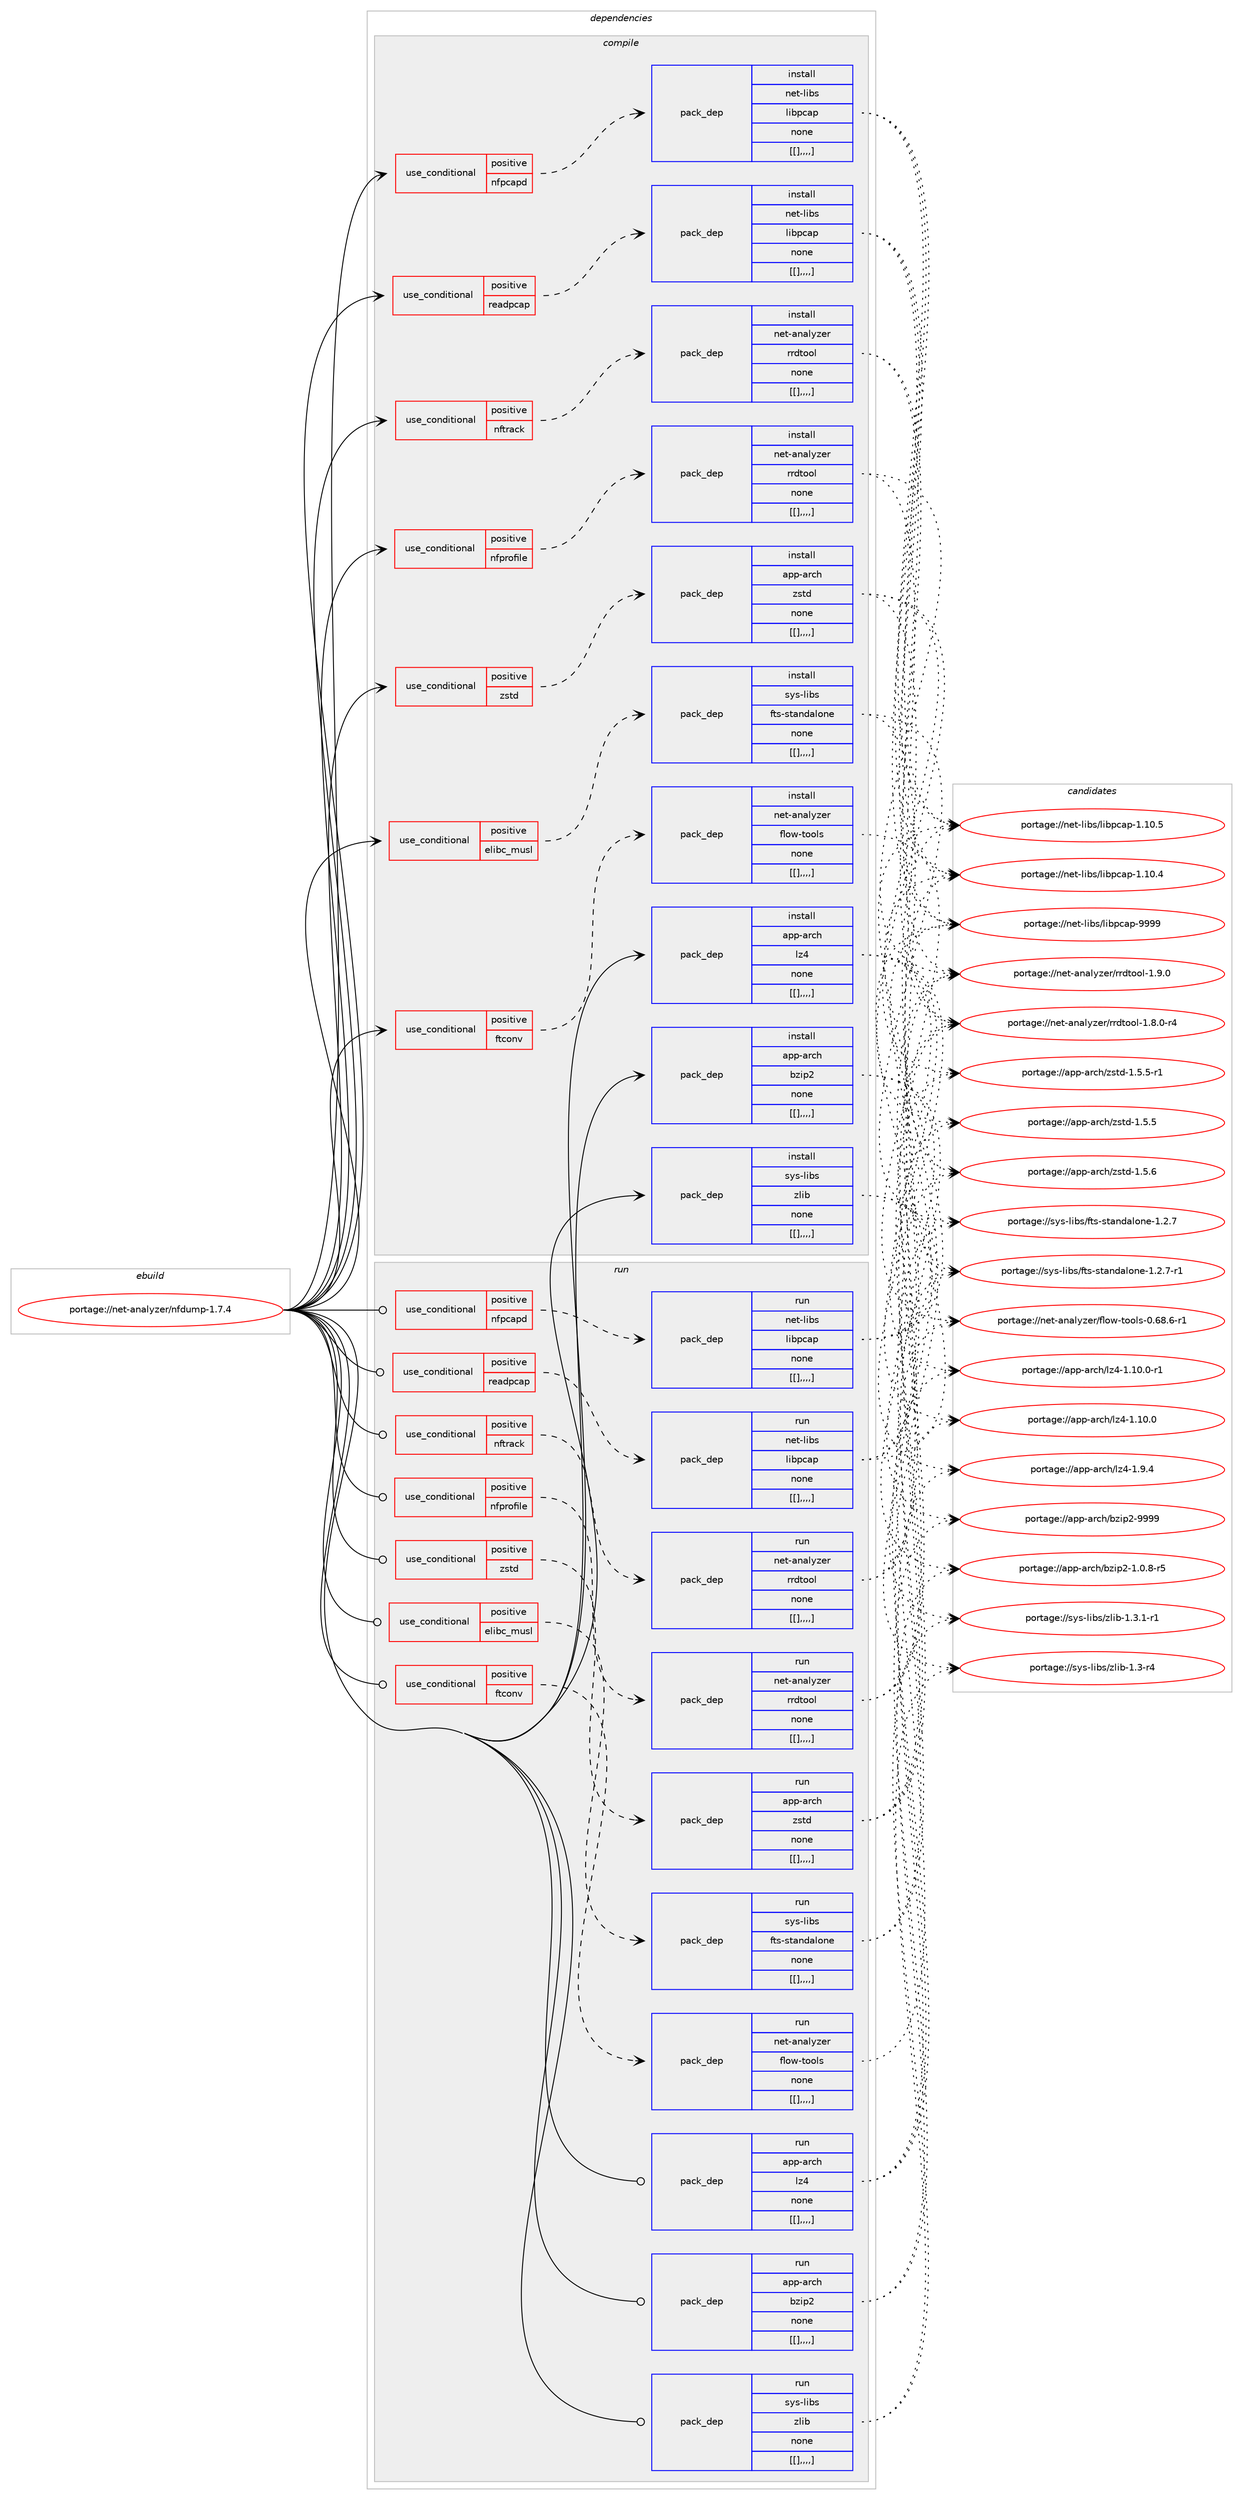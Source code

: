 digraph prolog {

# *************
# Graph options
# *************

newrank=true;
concentrate=true;
compound=true;
graph [rankdir=LR,fontname=Helvetica,fontsize=10,ranksep=1.5];#, ranksep=2.5, nodesep=0.2];
edge  [arrowhead=vee];
node  [fontname=Helvetica,fontsize=10];

# **********
# The ebuild
# **********

subgraph cluster_leftcol {
color=gray;
label=<<i>ebuild</i>>;
id [label="portage://net-analyzer/nfdump-1.7.4", color=red, width=4, href="../net-analyzer/nfdump-1.7.4.svg"];
}

# ****************
# The dependencies
# ****************

subgraph cluster_midcol {
color=gray;
label=<<i>dependencies</i>>;
subgraph cluster_compile {
fillcolor="#eeeeee";
style=filled;
label=<<i>compile</i>>;
subgraph cond92380 {
dependency358636 [label=<<TABLE BORDER="0" CELLBORDER="1" CELLSPACING="0" CELLPADDING="4"><TR><TD ROWSPAN="3" CELLPADDING="10">use_conditional</TD></TR><TR><TD>positive</TD></TR><TR><TD>elibc_musl</TD></TR></TABLE>>, shape=none, color=red];
subgraph pack263518 {
dependency358637 [label=<<TABLE BORDER="0" CELLBORDER="1" CELLSPACING="0" CELLPADDING="4" WIDTH="220"><TR><TD ROWSPAN="6" CELLPADDING="30">pack_dep</TD></TR><TR><TD WIDTH="110">install</TD></TR><TR><TD>sys-libs</TD></TR><TR><TD>fts-standalone</TD></TR><TR><TD>none</TD></TR><TR><TD>[[],,,,]</TD></TR></TABLE>>, shape=none, color=blue];
}
dependency358636:e -> dependency358637:w [weight=20,style="dashed",arrowhead="vee"];
}
id:e -> dependency358636:w [weight=20,style="solid",arrowhead="vee"];
subgraph cond92381 {
dependency358638 [label=<<TABLE BORDER="0" CELLBORDER="1" CELLSPACING="0" CELLPADDING="4"><TR><TD ROWSPAN="3" CELLPADDING="10">use_conditional</TD></TR><TR><TD>positive</TD></TR><TR><TD>ftconv</TD></TR></TABLE>>, shape=none, color=red];
subgraph pack263519 {
dependency358639 [label=<<TABLE BORDER="0" CELLBORDER="1" CELLSPACING="0" CELLPADDING="4" WIDTH="220"><TR><TD ROWSPAN="6" CELLPADDING="30">pack_dep</TD></TR><TR><TD WIDTH="110">install</TD></TR><TR><TD>net-analyzer</TD></TR><TR><TD>flow-tools</TD></TR><TR><TD>none</TD></TR><TR><TD>[[],,,,]</TD></TR></TABLE>>, shape=none, color=blue];
}
dependency358638:e -> dependency358639:w [weight=20,style="dashed",arrowhead="vee"];
}
id:e -> dependency358638:w [weight=20,style="solid",arrowhead="vee"];
subgraph cond92382 {
dependency358640 [label=<<TABLE BORDER="0" CELLBORDER="1" CELLSPACING="0" CELLPADDING="4"><TR><TD ROWSPAN="3" CELLPADDING="10">use_conditional</TD></TR><TR><TD>positive</TD></TR><TR><TD>nfpcapd</TD></TR></TABLE>>, shape=none, color=red];
subgraph pack263520 {
dependency358641 [label=<<TABLE BORDER="0" CELLBORDER="1" CELLSPACING="0" CELLPADDING="4" WIDTH="220"><TR><TD ROWSPAN="6" CELLPADDING="30">pack_dep</TD></TR><TR><TD WIDTH="110">install</TD></TR><TR><TD>net-libs</TD></TR><TR><TD>libpcap</TD></TR><TR><TD>none</TD></TR><TR><TD>[[],,,,]</TD></TR></TABLE>>, shape=none, color=blue];
}
dependency358640:e -> dependency358641:w [weight=20,style="dashed",arrowhead="vee"];
}
id:e -> dependency358640:w [weight=20,style="solid",arrowhead="vee"];
subgraph cond92383 {
dependency358642 [label=<<TABLE BORDER="0" CELLBORDER="1" CELLSPACING="0" CELLPADDING="4"><TR><TD ROWSPAN="3" CELLPADDING="10">use_conditional</TD></TR><TR><TD>positive</TD></TR><TR><TD>nfprofile</TD></TR></TABLE>>, shape=none, color=red];
subgraph pack263521 {
dependency358643 [label=<<TABLE BORDER="0" CELLBORDER="1" CELLSPACING="0" CELLPADDING="4" WIDTH="220"><TR><TD ROWSPAN="6" CELLPADDING="30">pack_dep</TD></TR><TR><TD WIDTH="110">install</TD></TR><TR><TD>net-analyzer</TD></TR><TR><TD>rrdtool</TD></TR><TR><TD>none</TD></TR><TR><TD>[[],,,,]</TD></TR></TABLE>>, shape=none, color=blue];
}
dependency358642:e -> dependency358643:w [weight=20,style="dashed",arrowhead="vee"];
}
id:e -> dependency358642:w [weight=20,style="solid",arrowhead="vee"];
subgraph cond92384 {
dependency358644 [label=<<TABLE BORDER="0" CELLBORDER="1" CELLSPACING="0" CELLPADDING="4"><TR><TD ROWSPAN="3" CELLPADDING="10">use_conditional</TD></TR><TR><TD>positive</TD></TR><TR><TD>nftrack</TD></TR></TABLE>>, shape=none, color=red];
subgraph pack263522 {
dependency358645 [label=<<TABLE BORDER="0" CELLBORDER="1" CELLSPACING="0" CELLPADDING="4" WIDTH="220"><TR><TD ROWSPAN="6" CELLPADDING="30">pack_dep</TD></TR><TR><TD WIDTH="110">install</TD></TR><TR><TD>net-analyzer</TD></TR><TR><TD>rrdtool</TD></TR><TR><TD>none</TD></TR><TR><TD>[[],,,,]</TD></TR></TABLE>>, shape=none, color=blue];
}
dependency358644:e -> dependency358645:w [weight=20,style="dashed",arrowhead="vee"];
}
id:e -> dependency358644:w [weight=20,style="solid",arrowhead="vee"];
subgraph cond92385 {
dependency358646 [label=<<TABLE BORDER="0" CELLBORDER="1" CELLSPACING="0" CELLPADDING="4"><TR><TD ROWSPAN="3" CELLPADDING="10">use_conditional</TD></TR><TR><TD>positive</TD></TR><TR><TD>readpcap</TD></TR></TABLE>>, shape=none, color=red];
subgraph pack263523 {
dependency358647 [label=<<TABLE BORDER="0" CELLBORDER="1" CELLSPACING="0" CELLPADDING="4" WIDTH="220"><TR><TD ROWSPAN="6" CELLPADDING="30">pack_dep</TD></TR><TR><TD WIDTH="110">install</TD></TR><TR><TD>net-libs</TD></TR><TR><TD>libpcap</TD></TR><TR><TD>none</TD></TR><TR><TD>[[],,,,]</TD></TR></TABLE>>, shape=none, color=blue];
}
dependency358646:e -> dependency358647:w [weight=20,style="dashed",arrowhead="vee"];
}
id:e -> dependency358646:w [weight=20,style="solid",arrowhead="vee"];
subgraph cond92386 {
dependency358648 [label=<<TABLE BORDER="0" CELLBORDER="1" CELLSPACING="0" CELLPADDING="4"><TR><TD ROWSPAN="3" CELLPADDING="10">use_conditional</TD></TR><TR><TD>positive</TD></TR><TR><TD>zstd</TD></TR></TABLE>>, shape=none, color=red];
subgraph pack263524 {
dependency358649 [label=<<TABLE BORDER="0" CELLBORDER="1" CELLSPACING="0" CELLPADDING="4" WIDTH="220"><TR><TD ROWSPAN="6" CELLPADDING="30">pack_dep</TD></TR><TR><TD WIDTH="110">install</TD></TR><TR><TD>app-arch</TD></TR><TR><TD>zstd</TD></TR><TR><TD>none</TD></TR><TR><TD>[[],,,,]</TD></TR></TABLE>>, shape=none, color=blue];
}
dependency358648:e -> dependency358649:w [weight=20,style="dashed",arrowhead="vee"];
}
id:e -> dependency358648:w [weight=20,style="solid",arrowhead="vee"];
subgraph pack263525 {
dependency358650 [label=<<TABLE BORDER="0" CELLBORDER="1" CELLSPACING="0" CELLPADDING="4" WIDTH="220"><TR><TD ROWSPAN="6" CELLPADDING="30">pack_dep</TD></TR><TR><TD WIDTH="110">install</TD></TR><TR><TD>app-arch</TD></TR><TR><TD>bzip2</TD></TR><TR><TD>none</TD></TR><TR><TD>[[],,,,]</TD></TR></TABLE>>, shape=none, color=blue];
}
id:e -> dependency358650:w [weight=20,style="solid",arrowhead="vee"];
subgraph pack263526 {
dependency358651 [label=<<TABLE BORDER="0" CELLBORDER="1" CELLSPACING="0" CELLPADDING="4" WIDTH="220"><TR><TD ROWSPAN="6" CELLPADDING="30">pack_dep</TD></TR><TR><TD WIDTH="110">install</TD></TR><TR><TD>app-arch</TD></TR><TR><TD>lz4</TD></TR><TR><TD>none</TD></TR><TR><TD>[[],,,,]</TD></TR></TABLE>>, shape=none, color=blue];
}
id:e -> dependency358651:w [weight=20,style="solid",arrowhead="vee"];
subgraph pack263527 {
dependency358652 [label=<<TABLE BORDER="0" CELLBORDER="1" CELLSPACING="0" CELLPADDING="4" WIDTH="220"><TR><TD ROWSPAN="6" CELLPADDING="30">pack_dep</TD></TR><TR><TD WIDTH="110">install</TD></TR><TR><TD>sys-libs</TD></TR><TR><TD>zlib</TD></TR><TR><TD>none</TD></TR><TR><TD>[[],,,,]</TD></TR></TABLE>>, shape=none, color=blue];
}
id:e -> dependency358652:w [weight=20,style="solid",arrowhead="vee"];
}
subgraph cluster_compileandrun {
fillcolor="#eeeeee";
style=filled;
label=<<i>compile and run</i>>;
}
subgraph cluster_run {
fillcolor="#eeeeee";
style=filled;
label=<<i>run</i>>;
subgraph cond92387 {
dependency358653 [label=<<TABLE BORDER="0" CELLBORDER="1" CELLSPACING="0" CELLPADDING="4"><TR><TD ROWSPAN="3" CELLPADDING="10">use_conditional</TD></TR><TR><TD>positive</TD></TR><TR><TD>elibc_musl</TD></TR></TABLE>>, shape=none, color=red];
subgraph pack263528 {
dependency358654 [label=<<TABLE BORDER="0" CELLBORDER="1" CELLSPACING="0" CELLPADDING="4" WIDTH="220"><TR><TD ROWSPAN="6" CELLPADDING="30">pack_dep</TD></TR><TR><TD WIDTH="110">run</TD></TR><TR><TD>sys-libs</TD></TR><TR><TD>fts-standalone</TD></TR><TR><TD>none</TD></TR><TR><TD>[[],,,,]</TD></TR></TABLE>>, shape=none, color=blue];
}
dependency358653:e -> dependency358654:w [weight=20,style="dashed",arrowhead="vee"];
}
id:e -> dependency358653:w [weight=20,style="solid",arrowhead="odot"];
subgraph cond92388 {
dependency358655 [label=<<TABLE BORDER="0" CELLBORDER="1" CELLSPACING="0" CELLPADDING="4"><TR><TD ROWSPAN="3" CELLPADDING="10">use_conditional</TD></TR><TR><TD>positive</TD></TR><TR><TD>ftconv</TD></TR></TABLE>>, shape=none, color=red];
subgraph pack263529 {
dependency358656 [label=<<TABLE BORDER="0" CELLBORDER="1" CELLSPACING="0" CELLPADDING="4" WIDTH="220"><TR><TD ROWSPAN="6" CELLPADDING="30">pack_dep</TD></TR><TR><TD WIDTH="110">run</TD></TR><TR><TD>net-analyzer</TD></TR><TR><TD>flow-tools</TD></TR><TR><TD>none</TD></TR><TR><TD>[[],,,,]</TD></TR></TABLE>>, shape=none, color=blue];
}
dependency358655:e -> dependency358656:w [weight=20,style="dashed",arrowhead="vee"];
}
id:e -> dependency358655:w [weight=20,style="solid",arrowhead="odot"];
subgraph cond92389 {
dependency358657 [label=<<TABLE BORDER="0" CELLBORDER="1" CELLSPACING="0" CELLPADDING="4"><TR><TD ROWSPAN="3" CELLPADDING="10">use_conditional</TD></TR><TR><TD>positive</TD></TR><TR><TD>nfpcapd</TD></TR></TABLE>>, shape=none, color=red];
subgraph pack263530 {
dependency358658 [label=<<TABLE BORDER="0" CELLBORDER="1" CELLSPACING="0" CELLPADDING="4" WIDTH="220"><TR><TD ROWSPAN="6" CELLPADDING="30">pack_dep</TD></TR><TR><TD WIDTH="110">run</TD></TR><TR><TD>net-libs</TD></TR><TR><TD>libpcap</TD></TR><TR><TD>none</TD></TR><TR><TD>[[],,,,]</TD></TR></TABLE>>, shape=none, color=blue];
}
dependency358657:e -> dependency358658:w [weight=20,style="dashed",arrowhead="vee"];
}
id:e -> dependency358657:w [weight=20,style="solid",arrowhead="odot"];
subgraph cond92390 {
dependency358659 [label=<<TABLE BORDER="0" CELLBORDER="1" CELLSPACING="0" CELLPADDING="4"><TR><TD ROWSPAN="3" CELLPADDING="10">use_conditional</TD></TR><TR><TD>positive</TD></TR><TR><TD>nfprofile</TD></TR></TABLE>>, shape=none, color=red];
subgraph pack263531 {
dependency358660 [label=<<TABLE BORDER="0" CELLBORDER="1" CELLSPACING="0" CELLPADDING="4" WIDTH="220"><TR><TD ROWSPAN="6" CELLPADDING="30">pack_dep</TD></TR><TR><TD WIDTH="110">run</TD></TR><TR><TD>net-analyzer</TD></TR><TR><TD>rrdtool</TD></TR><TR><TD>none</TD></TR><TR><TD>[[],,,,]</TD></TR></TABLE>>, shape=none, color=blue];
}
dependency358659:e -> dependency358660:w [weight=20,style="dashed",arrowhead="vee"];
}
id:e -> dependency358659:w [weight=20,style="solid",arrowhead="odot"];
subgraph cond92391 {
dependency358661 [label=<<TABLE BORDER="0" CELLBORDER="1" CELLSPACING="0" CELLPADDING="4"><TR><TD ROWSPAN="3" CELLPADDING="10">use_conditional</TD></TR><TR><TD>positive</TD></TR><TR><TD>nftrack</TD></TR></TABLE>>, shape=none, color=red];
subgraph pack263532 {
dependency358662 [label=<<TABLE BORDER="0" CELLBORDER="1" CELLSPACING="0" CELLPADDING="4" WIDTH="220"><TR><TD ROWSPAN="6" CELLPADDING="30">pack_dep</TD></TR><TR><TD WIDTH="110">run</TD></TR><TR><TD>net-analyzer</TD></TR><TR><TD>rrdtool</TD></TR><TR><TD>none</TD></TR><TR><TD>[[],,,,]</TD></TR></TABLE>>, shape=none, color=blue];
}
dependency358661:e -> dependency358662:w [weight=20,style="dashed",arrowhead="vee"];
}
id:e -> dependency358661:w [weight=20,style="solid",arrowhead="odot"];
subgraph cond92392 {
dependency358663 [label=<<TABLE BORDER="0" CELLBORDER="1" CELLSPACING="0" CELLPADDING="4"><TR><TD ROWSPAN="3" CELLPADDING="10">use_conditional</TD></TR><TR><TD>positive</TD></TR><TR><TD>readpcap</TD></TR></TABLE>>, shape=none, color=red];
subgraph pack263533 {
dependency358664 [label=<<TABLE BORDER="0" CELLBORDER="1" CELLSPACING="0" CELLPADDING="4" WIDTH="220"><TR><TD ROWSPAN="6" CELLPADDING="30">pack_dep</TD></TR><TR><TD WIDTH="110">run</TD></TR><TR><TD>net-libs</TD></TR><TR><TD>libpcap</TD></TR><TR><TD>none</TD></TR><TR><TD>[[],,,,]</TD></TR></TABLE>>, shape=none, color=blue];
}
dependency358663:e -> dependency358664:w [weight=20,style="dashed",arrowhead="vee"];
}
id:e -> dependency358663:w [weight=20,style="solid",arrowhead="odot"];
subgraph cond92393 {
dependency358665 [label=<<TABLE BORDER="0" CELLBORDER="1" CELLSPACING="0" CELLPADDING="4"><TR><TD ROWSPAN="3" CELLPADDING="10">use_conditional</TD></TR><TR><TD>positive</TD></TR><TR><TD>zstd</TD></TR></TABLE>>, shape=none, color=red];
subgraph pack263534 {
dependency358666 [label=<<TABLE BORDER="0" CELLBORDER="1" CELLSPACING="0" CELLPADDING="4" WIDTH="220"><TR><TD ROWSPAN="6" CELLPADDING="30">pack_dep</TD></TR><TR><TD WIDTH="110">run</TD></TR><TR><TD>app-arch</TD></TR><TR><TD>zstd</TD></TR><TR><TD>none</TD></TR><TR><TD>[[],,,,]</TD></TR></TABLE>>, shape=none, color=blue];
}
dependency358665:e -> dependency358666:w [weight=20,style="dashed",arrowhead="vee"];
}
id:e -> dependency358665:w [weight=20,style="solid",arrowhead="odot"];
subgraph pack263535 {
dependency358667 [label=<<TABLE BORDER="0" CELLBORDER="1" CELLSPACING="0" CELLPADDING="4" WIDTH="220"><TR><TD ROWSPAN="6" CELLPADDING="30">pack_dep</TD></TR><TR><TD WIDTH="110">run</TD></TR><TR><TD>app-arch</TD></TR><TR><TD>bzip2</TD></TR><TR><TD>none</TD></TR><TR><TD>[[],,,,]</TD></TR></TABLE>>, shape=none, color=blue];
}
id:e -> dependency358667:w [weight=20,style="solid",arrowhead="odot"];
subgraph pack263536 {
dependency358668 [label=<<TABLE BORDER="0" CELLBORDER="1" CELLSPACING="0" CELLPADDING="4" WIDTH="220"><TR><TD ROWSPAN="6" CELLPADDING="30">pack_dep</TD></TR><TR><TD WIDTH="110">run</TD></TR><TR><TD>app-arch</TD></TR><TR><TD>lz4</TD></TR><TR><TD>none</TD></TR><TR><TD>[[],,,,]</TD></TR></TABLE>>, shape=none, color=blue];
}
id:e -> dependency358668:w [weight=20,style="solid",arrowhead="odot"];
subgraph pack263537 {
dependency358669 [label=<<TABLE BORDER="0" CELLBORDER="1" CELLSPACING="0" CELLPADDING="4" WIDTH="220"><TR><TD ROWSPAN="6" CELLPADDING="30">pack_dep</TD></TR><TR><TD WIDTH="110">run</TD></TR><TR><TD>sys-libs</TD></TR><TR><TD>zlib</TD></TR><TR><TD>none</TD></TR><TR><TD>[[],,,,]</TD></TR></TABLE>>, shape=none, color=blue];
}
id:e -> dependency358669:w [weight=20,style="solid",arrowhead="odot"];
}
}

# **************
# The candidates
# **************

subgraph cluster_choices {
rank=same;
color=gray;
label=<<i>candidates</i>>;

subgraph choice263518 {
color=black;
nodesep=1;
choice1151211154510810598115471021161154511511697110100971081111101014549465046554511449 [label="portage://sys-libs/fts-standalone-1.2.7-r1", color=red, width=4,href="../sys-libs/fts-standalone-1.2.7-r1.svg"];
choice115121115451081059811547102116115451151169711010097108111110101454946504655 [label="portage://sys-libs/fts-standalone-1.2.7", color=red, width=4,href="../sys-libs/fts-standalone-1.2.7.svg"];
dependency358637:e -> choice1151211154510810598115471021161154511511697110100971081111101014549465046554511449:w [style=dotted,weight="100"];
dependency358637:e -> choice115121115451081059811547102116115451151169711010097108111110101454946504655:w [style=dotted,weight="100"];
}
subgraph choice263519 {
color=black;
nodesep=1;
choice1101011164597110971081211221011144710210811111945116111111108115454846545646544511449 [label="portage://net-analyzer/flow-tools-0.68.6-r1", color=red, width=4,href="../net-analyzer/flow-tools-0.68.6-r1.svg"];
dependency358639:e -> choice1101011164597110971081211221011144710210811111945116111111108115454846545646544511449:w [style=dotted,weight="100"];
}
subgraph choice263520 {
color=black;
nodesep=1;
choice1101011164510810598115471081059811299971124557575757 [label="portage://net-libs/libpcap-9999", color=red, width=4,href="../net-libs/libpcap-9999.svg"];
choice11010111645108105981154710810598112999711245494649484653 [label="portage://net-libs/libpcap-1.10.5", color=red, width=4,href="../net-libs/libpcap-1.10.5.svg"];
choice11010111645108105981154710810598112999711245494649484652 [label="portage://net-libs/libpcap-1.10.4", color=red, width=4,href="../net-libs/libpcap-1.10.4.svg"];
dependency358641:e -> choice1101011164510810598115471081059811299971124557575757:w [style=dotted,weight="100"];
dependency358641:e -> choice11010111645108105981154710810598112999711245494649484653:w [style=dotted,weight="100"];
dependency358641:e -> choice11010111645108105981154710810598112999711245494649484652:w [style=dotted,weight="100"];
}
subgraph choice263521 {
color=black;
nodesep=1;
choice11010111645971109710812112210111447114114100116111111108454946574648 [label="portage://net-analyzer/rrdtool-1.9.0", color=red, width=4,href="../net-analyzer/rrdtool-1.9.0.svg"];
choice110101116459711097108121122101114471141141001161111111084549465646484511452 [label="portage://net-analyzer/rrdtool-1.8.0-r4", color=red, width=4,href="../net-analyzer/rrdtool-1.8.0-r4.svg"];
dependency358643:e -> choice11010111645971109710812112210111447114114100116111111108454946574648:w [style=dotted,weight="100"];
dependency358643:e -> choice110101116459711097108121122101114471141141001161111111084549465646484511452:w [style=dotted,weight="100"];
}
subgraph choice263522 {
color=black;
nodesep=1;
choice11010111645971109710812112210111447114114100116111111108454946574648 [label="portage://net-analyzer/rrdtool-1.9.0", color=red, width=4,href="../net-analyzer/rrdtool-1.9.0.svg"];
choice110101116459711097108121122101114471141141001161111111084549465646484511452 [label="portage://net-analyzer/rrdtool-1.8.0-r4", color=red, width=4,href="../net-analyzer/rrdtool-1.8.0-r4.svg"];
dependency358645:e -> choice11010111645971109710812112210111447114114100116111111108454946574648:w [style=dotted,weight="100"];
dependency358645:e -> choice110101116459711097108121122101114471141141001161111111084549465646484511452:w [style=dotted,weight="100"];
}
subgraph choice263523 {
color=black;
nodesep=1;
choice1101011164510810598115471081059811299971124557575757 [label="portage://net-libs/libpcap-9999", color=red, width=4,href="../net-libs/libpcap-9999.svg"];
choice11010111645108105981154710810598112999711245494649484653 [label="portage://net-libs/libpcap-1.10.5", color=red, width=4,href="../net-libs/libpcap-1.10.5.svg"];
choice11010111645108105981154710810598112999711245494649484652 [label="portage://net-libs/libpcap-1.10.4", color=red, width=4,href="../net-libs/libpcap-1.10.4.svg"];
dependency358647:e -> choice1101011164510810598115471081059811299971124557575757:w [style=dotted,weight="100"];
dependency358647:e -> choice11010111645108105981154710810598112999711245494649484653:w [style=dotted,weight="100"];
dependency358647:e -> choice11010111645108105981154710810598112999711245494649484652:w [style=dotted,weight="100"];
}
subgraph choice263524 {
color=black;
nodesep=1;
choice9711211245971149910447122115116100454946534654 [label="portage://app-arch/zstd-1.5.6", color=red, width=4,href="../app-arch/zstd-1.5.6.svg"];
choice97112112459711499104471221151161004549465346534511449 [label="portage://app-arch/zstd-1.5.5-r1", color=red, width=4,href="../app-arch/zstd-1.5.5-r1.svg"];
choice9711211245971149910447122115116100454946534653 [label="portage://app-arch/zstd-1.5.5", color=red, width=4,href="../app-arch/zstd-1.5.5.svg"];
dependency358649:e -> choice9711211245971149910447122115116100454946534654:w [style=dotted,weight="100"];
dependency358649:e -> choice97112112459711499104471221151161004549465346534511449:w [style=dotted,weight="100"];
dependency358649:e -> choice9711211245971149910447122115116100454946534653:w [style=dotted,weight="100"];
}
subgraph choice263525 {
color=black;
nodesep=1;
choice971121124597114991044798122105112504557575757 [label="portage://app-arch/bzip2-9999", color=red, width=4,href="../app-arch/bzip2-9999.svg"];
choice971121124597114991044798122105112504549464846564511453 [label="portage://app-arch/bzip2-1.0.8-r5", color=red, width=4,href="../app-arch/bzip2-1.0.8-r5.svg"];
dependency358650:e -> choice971121124597114991044798122105112504557575757:w [style=dotted,weight="100"];
dependency358650:e -> choice971121124597114991044798122105112504549464846564511453:w [style=dotted,weight="100"];
}
subgraph choice263526 {
color=black;
nodesep=1;
choice971121124597114991044710812252454946494846484511449 [label="portage://app-arch/lz4-1.10.0-r1", color=red, width=4,href="../app-arch/lz4-1.10.0-r1.svg"];
choice97112112459711499104471081225245494649484648 [label="portage://app-arch/lz4-1.10.0", color=red, width=4,href="../app-arch/lz4-1.10.0.svg"];
choice971121124597114991044710812252454946574652 [label="portage://app-arch/lz4-1.9.4", color=red, width=4,href="../app-arch/lz4-1.9.4.svg"];
dependency358651:e -> choice971121124597114991044710812252454946494846484511449:w [style=dotted,weight="100"];
dependency358651:e -> choice97112112459711499104471081225245494649484648:w [style=dotted,weight="100"];
dependency358651:e -> choice971121124597114991044710812252454946574652:w [style=dotted,weight="100"];
}
subgraph choice263527 {
color=black;
nodesep=1;
choice115121115451081059811547122108105984549465146494511449 [label="portage://sys-libs/zlib-1.3.1-r1", color=red, width=4,href="../sys-libs/zlib-1.3.1-r1.svg"];
choice11512111545108105981154712210810598454946514511452 [label="portage://sys-libs/zlib-1.3-r4", color=red, width=4,href="../sys-libs/zlib-1.3-r4.svg"];
dependency358652:e -> choice115121115451081059811547122108105984549465146494511449:w [style=dotted,weight="100"];
dependency358652:e -> choice11512111545108105981154712210810598454946514511452:w [style=dotted,weight="100"];
}
subgraph choice263528 {
color=black;
nodesep=1;
choice1151211154510810598115471021161154511511697110100971081111101014549465046554511449 [label="portage://sys-libs/fts-standalone-1.2.7-r1", color=red, width=4,href="../sys-libs/fts-standalone-1.2.7-r1.svg"];
choice115121115451081059811547102116115451151169711010097108111110101454946504655 [label="portage://sys-libs/fts-standalone-1.2.7", color=red, width=4,href="../sys-libs/fts-standalone-1.2.7.svg"];
dependency358654:e -> choice1151211154510810598115471021161154511511697110100971081111101014549465046554511449:w [style=dotted,weight="100"];
dependency358654:e -> choice115121115451081059811547102116115451151169711010097108111110101454946504655:w [style=dotted,weight="100"];
}
subgraph choice263529 {
color=black;
nodesep=1;
choice1101011164597110971081211221011144710210811111945116111111108115454846545646544511449 [label="portage://net-analyzer/flow-tools-0.68.6-r1", color=red, width=4,href="../net-analyzer/flow-tools-0.68.6-r1.svg"];
dependency358656:e -> choice1101011164597110971081211221011144710210811111945116111111108115454846545646544511449:w [style=dotted,weight="100"];
}
subgraph choice263530 {
color=black;
nodesep=1;
choice1101011164510810598115471081059811299971124557575757 [label="portage://net-libs/libpcap-9999", color=red, width=4,href="../net-libs/libpcap-9999.svg"];
choice11010111645108105981154710810598112999711245494649484653 [label="portage://net-libs/libpcap-1.10.5", color=red, width=4,href="../net-libs/libpcap-1.10.5.svg"];
choice11010111645108105981154710810598112999711245494649484652 [label="portage://net-libs/libpcap-1.10.4", color=red, width=4,href="../net-libs/libpcap-1.10.4.svg"];
dependency358658:e -> choice1101011164510810598115471081059811299971124557575757:w [style=dotted,weight="100"];
dependency358658:e -> choice11010111645108105981154710810598112999711245494649484653:w [style=dotted,weight="100"];
dependency358658:e -> choice11010111645108105981154710810598112999711245494649484652:w [style=dotted,weight="100"];
}
subgraph choice263531 {
color=black;
nodesep=1;
choice11010111645971109710812112210111447114114100116111111108454946574648 [label="portage://net-analyzer/rrdtool-1.9.0", color=red, width=4,href="../net-analyzer/rrdtool-1.9.0.svg"];
choice110101116459711097108121122101114471141141001161111111084549465646484511452 [label="portage://net-analyzer/rrdtool-1.8.0-r4", color=red, width=4,href="../net-analyzer/rrdtool-1.8.0-r4.svg"];
dependency358660:e -> choice11010111645971109710812112210111447114114100116111111108454946574648:w [style=dotted,weight="100"];
dependency358660:e -> choice110101116459711097108121122101114471141141001161111111084549465646484511452:w [style=dotted,weight="100"];
}
subgraph choice263532 {
color=black;
nodesep=1;
choice11010111645971109710812112210111447114114100116111111108454946574648 [label="portage://net-analyzer/rrdtool-1.9.0", color=red, width=4,href="../net-analyzer/rrdtool-1.9.0.svg"];
choice110101116459711097108121122101114471141141001161111111084549465646484511452 [label="portage://net-analyzer/rrdtool-1.8.0-r4", color=red, width=4,href="../net-analyzer/rrdtool-1.8.0-r4.svg"];
dependency358662:e -> choice11010111645971109710812112210111447114114100116111111108454946574648:w [style=dotted,weight="100"];
dependency358662:e -> choice110101116459711097108121122101114471141141001161111111084549465646484511452:w [style=dotted,weight="100"];
}
subgraph choice263533 {
color=black;
nodesep=1;
choice1101011164510810598115471081059811299971124557575757 [label="portage://net-libs/libpcap-9999", color=red, width=4,href="../net-libs/libpcap-9999.svg"];
choice11010111645108105981154710810598112999711245494649484653 [label="portage://net-libs/libpcap-1.10.5", color=red, width=4,href="../net-libs/libpcap-1.10.5.svg"];
choice11010111645108105981154710810598112999711245494649484652 [label="portage://net-libs/libpcap-1.10.4", color=red, width=4,href="../net-libs/libpcap-1.10.4.svg"];
dependency358664:e -> choice1101011164510810598115471081059811299971124557575757:w [style=dotted,weight="100"];
dependency358664:e -> choice11010111645108105981154710810598112999711245494649484653:w [style=dotted,weight="100"];
dependency358664:e -> choice11010111645108105981154710810598112999711245494649484652:w [style=dotted,weight="100"];
}
subgraph choice263534 {
color=black;
nodesep=1;
choice9711211245971149910447122115116100454946534654 [label="portage://app-arch/zstd-1.5.6", color=red, width=4,href="../app-arch/zstd-1.5.6.svg"];
choice97112112459711499104471221151161004549465346534511449 [label="portage://app-arch/zstd-1.5.5-r1", color=red, width=4,href="../app-arch/zstd-1.5.5-r1.svg"];
choice9711211245971149910447122115116100454946534653 [label="portage://app-arch/zstd-1.5.5", color=red, width=4,href="../app-arch/zstd-1.5.5.svg"];
dependency358666:e -> choice9711211245971149910447122115116100454946534654:w [style=dotted,weight="100"];
dependency358666:e -> choice97112112459711499104471221151161004549465346534511449:w [style=dotted,weight="100"];
dependency358666:e -> choice9711211245971149910447122115116100454946534653:w [style=dotted,weight="100"];
}
subgraph choice263535 {
color=black;
nodesep=1;
choice971121124597114991044798122105112504557575757 [label="portage://app-arch/bzip2-9999", color=red, width=4,href="../app-arch/bzip2-9999.svg"];
choice971121124597114991044798122105112504549464846564511453 [label="portage://app-arch/bzip2-1.0.8-r5", color=red, width=4,href="../app-arch/bzip2-1.0.8-r5.svg"];
dependency358667:e -> choice971121124597114991044798122105112504557575757:w [style=dotted,weight="100"];
dependency358667:e -> choice971121124597114991044798122105112504549464846564511453:w [style=dotted,weight="100"];
}
subgraph choice263536 {
color=black;
nodesep=1;
choice971121124597114991044710812252454946494846484511449 [label="portage://app-arch/lz4-1.10.0-r1", color=red, width=4,href="../app-arch/lz4-1.10.0-r1.svg"];
choice97112112459711499104471081225245494649484648 [label="portage://app-arch/lz4-1.10.0", color=red, width=4,href="../app-arch/lz4-1.10.0.svg"];
choice971121124597114991044710812252454946574652 [label="portage://app-arch/lz4-1.9.4", color=red, width=4,href="../app-arch/lz4-1.9.4.svg"];
dependency358668:e -> choice971121124597114991044710812252454946494846484511449:w [style=dotted,weight="100"];
dependency358668:e -> choice97112112459711499104471081225245494649484648:w [style=dotted,weight="100"];
dependency358668:e -> choice971121124597114991044710812252454946574652:w [style=dotted,weight="100"];
}
subgraph choice263537 {
color=black;
nodesep=1;
choice115121115451081059811547122108105984549465146494511449 [label="portage://sys-libs/zlib-1.3.1-r1", color=red, width=4,href="../sys-libs/zlib-1.3.1-r1.svg"];
choice11512111545108105981154712210810598454946514511452 [label="portage://sys-libs/zlib-1.3-r4", color=red, width=4,href="../sys-libs/zlib-1.3-r4.svg"];
dependency358669:e -> choice115121115451081059811547122108105984549465146494511449:w [style=dotted,weight="100"];
dependency358669:e -> choice11512111545108105981154712210810598454946514511452:w [style=dotted,weight="100"];
}
}

}
